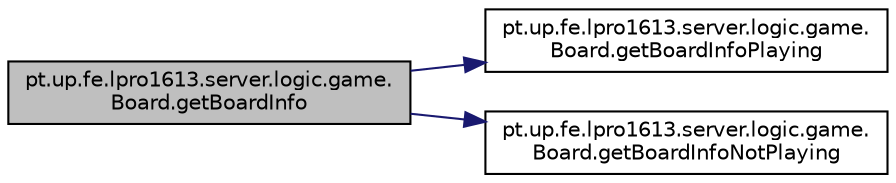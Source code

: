 digraph "pt.up.fe.lpro1613.server.logic.game.Board.getBoardInfo"
{
  edge [fontname="Helvetica",fontsize="10",labelfontname="Helvetica",labelfontsize="10"];
  node [fontname="Helvetica",fontsize="10",shape=record];
  rankdir="LR";
  Node8 [label="pt.up.fe.lpro1613.server.logic.game.\lBoard.getBoardInfo",height=0.2,width=0.4,color="black", fillcolor="grey75", style="filled", fontcolor="black"];
  Node8 -> Node9 [color="midnightblue",fontsize="10",style="solid",fontname="Helvetica"];
  Node9 [label="pt.up.fe.lpro1613.server.logic.game.\lBoard.getBoardInfoPlaying",height=0.2,width=0.4,color="black", fillcolor="white", style="filled",URL="$classpt_1_1up_1_1fe_1_1lpro1613_1_1server_1_1logic_1_1game_1_1_board.html#aad5a0afec5d59e53ed3e1e7f3aedcc25"];
  Node8 -> Node10 [color="midnightblue",fontsize="10",style="solid",fontname="Helvetica"];
  Node10 [label="pt.up.fe.lpro1613.server.logic.game.\lBoard.getBoardInfoNotPlaying",height=0.2,width=0.4,color="black", fillcolor="white", style="filled",URL="$classpt_1_1up_1_1fe_1_1lpro1613_1_1server_1_1logic_1_1game_1_1_board.html#aedd40d2273ef056df4cd268da4ca383f"];
}
